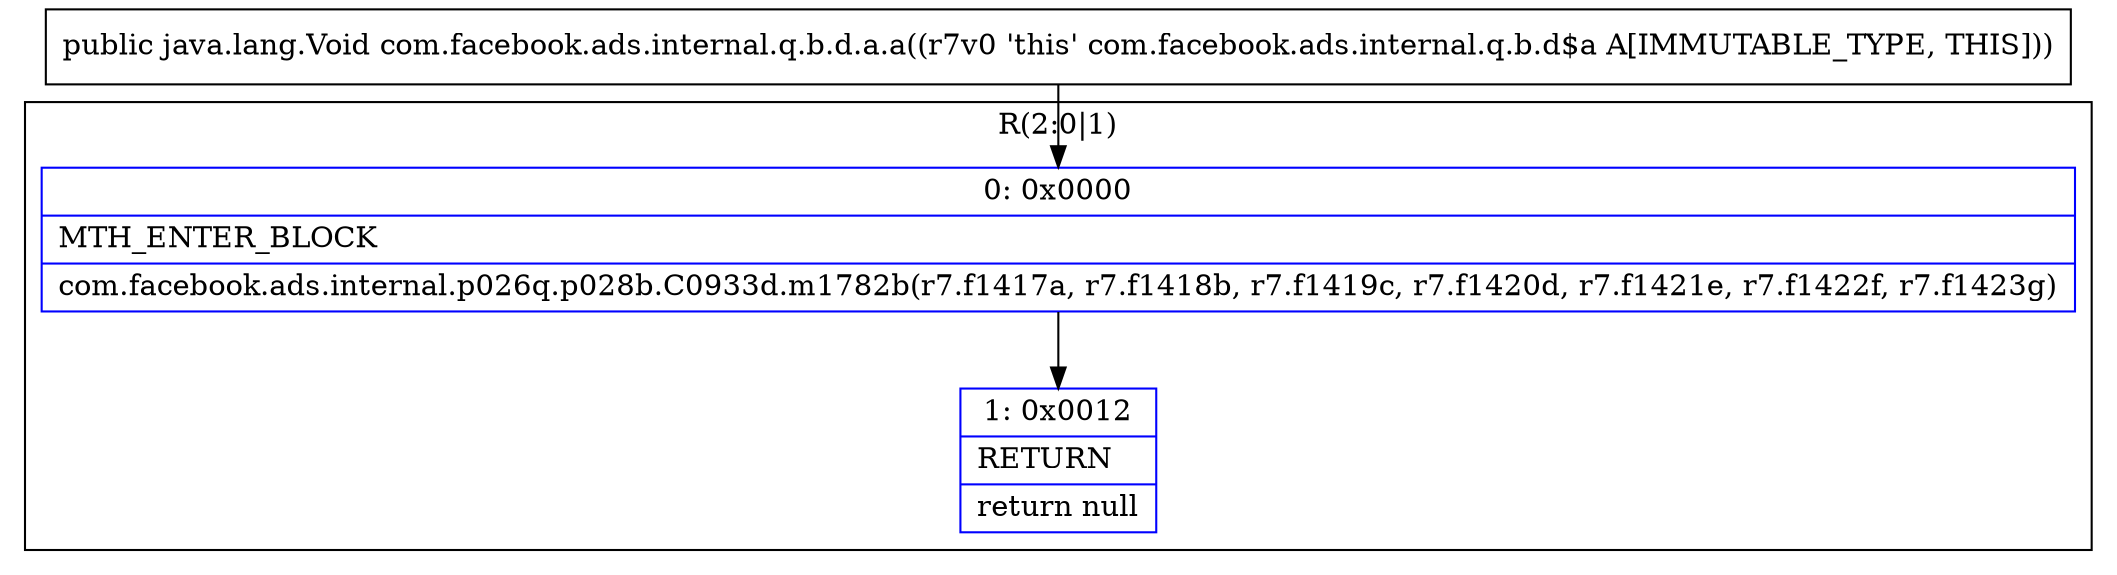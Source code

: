 digraph "CFG forcom.facebook.ads.internal.q.b.d.a.a()Ljava\/lang\/Void;" {
subgraph cluster_Region_723526558 {
label = "R(2:0|1)";
node [shape=record,color=blue];
Node_0 [shape=record,label="{0\:\ 0x0000|MTH_ENTER_BLOCK\l|com.facebook.ads.internal.p026q.p028b.C0933d.m1782b(r7.f1417a, r7.f1418b, r7.f1419c, r7.f1420d, r7.f1421e, r7.f1422f, r7.f1423g)\l}"];
Node_1 [shape=record,label="{1\:\ 0x0012|RETURN\l|return null\l}"];
}
MethodNode[shape=record,label="{public java.lang.Void com.facebook.ads.internal.q.b.d.a.a((r7v0 'this' com.facebook.ads.internal.q.b.d$a A[IMMUTABLE_TYPE, THIS])) }"];
MethodNode -> Node_0;
Node_0 -> Node_1;
}

